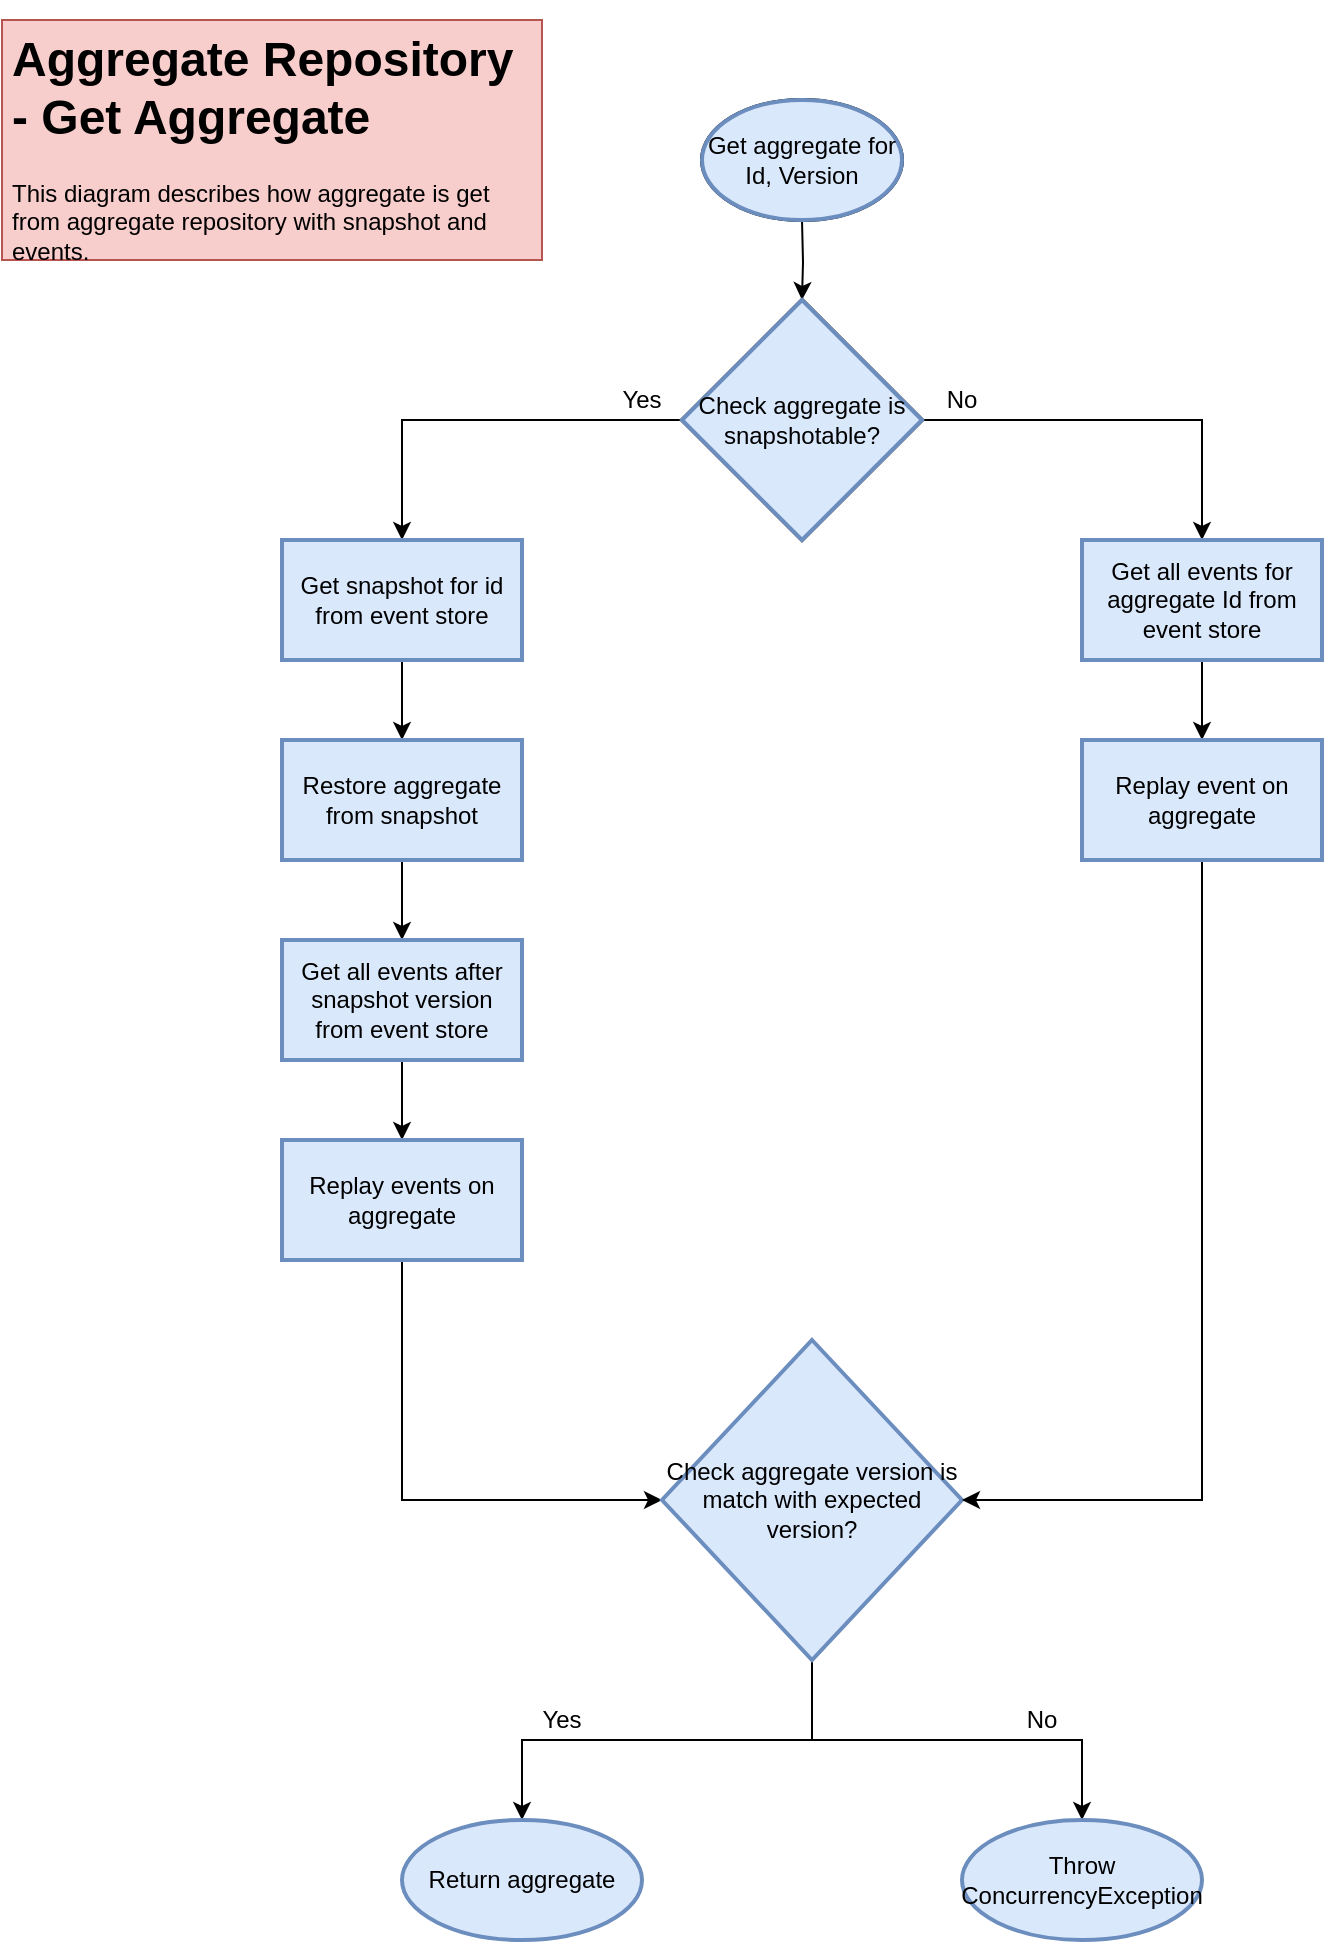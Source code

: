 <mxfile version="14.6.13" type="device"><diagram id="hOdjldtQSjcUY8yXmV87" name="Page-1"><mxGraphModel dx="852" dy="494" grid="1" gridSize="10" guides="1" tooltips="1" connect="1" arrows="1" fold="1" page="1" pageScale="1" pageWidth="850" pageHeight="1100" math="0" shadow="0"><root><mxCell id="0"/><mxCell id="1" parent="0"/><mxCell id="mGv8WOCKL0fJO1yXTXAg-24" value="" style="edgeStyle=orthogonalEdgeStyle;rounded=0;orthogonalLoop=1;jettySize=auto;html=1;" edge="1" parent="1" target="mGv8WOCKL0fJO1yXTXAg-17"><mxGeometry relative="1" as="geometry"><mxPoint x="420" y="120" as="sourcePoint"/></mxGeometry></mxCell><mxCell id="mGv8WOCKL0fJO1yXTXAg-19" value="" style="edgeStyle=orthogonalEdgeStyle;rounded=0;orthogonalLoop=1;jettySize=auto;html=1;" edge="1" parent="1" source="mGv8WOCKL0fJO1yXTXAg-17" target="mGv8WOCKL0fJO1yXTXAg-18"><mxGeometry relative="1" as="geometry"><Array as="points"><mxPoint x="220" y="220"/></Array></mxGeometry></mxCell><mxCell id="mGv8WOCKL0fJO1yXTXAg-32" value="" style="edgeStyle=orthogonalEdgeStyle;rounded=0;orthogonalLoop=1;jettySize=auto;html=1;" edge="1" parent="1" source="mGv8WOCKL0fJO1yXTXAg-17" target="mGv8WOCKL0fJO1yXTXAg-31"><mxGeometry relative="1" as="geometry"><Array as="points"><mxPoint x="620" y="220"/></Array></mxGeometry></mxCell><mxCell id="mGv8WOCKL0fJO1yXTXAg-17" value="Check aggregate is snapshotable?" style="strokeWidth=2;html=1;shape=mxgraph.flowchart.decision;whiteSpace=wrap;" vertex="1" parent="1"><mxGeometry x="360" y="160" width="120" height="120" as="geometry"/></mxCell><mxCell id="mGv8WOCKL0fJO1yXTXAg-21" value="" style="edgeStyle=orthogonalEdgeStyle;rounded=0;orthogonalLoop=1;jettySize=auto;html=1;" edge="1" parent="1" source="mGv8WOCKL0fJO1yXTXAg-18" target="mGv8WOCKL0fJO1yXTXAg-20"><mxGeometry relative="1" as="geometry"/></mxCell><mxCell id="mGv8WOCKL0fJO1yXTXAg-18" value="Get snapshot for id from event store" style="whiteSpace=wrap;html=1;strokeWidth=2;" vertex="1" parent="1"><mxGeometry x="160" y="280" width="120" height="60" as="geometry"/></mxCell><mxCell id="mGv8WOCKL0fJO1yXTXAg-23" value="" style="edgeStyle=orthogonalEdgeStyle;rounded=0;orthogonalLoop=1;jettySize=auto;html=1;" edge="1" parent="1" source="mGv8WOCKL0fJO1yXTXAg-20" target="mGv8WOCKL0fJO1yXTXAg-22"><mxGeometry relative="1" as="geometry"/></mxCell><mxCell id="mGv8WOCKL0fJO1yXTXAg-20" value="Restore aggregate from snapshot" style="whiteSpace=wrap;html=1;strokeWidth=2;" vertex="1" parent="1"><mxGeometry x="160" y="380" width="120" height="60" as="geometry"/></mxCell><mxCell id="mGv8WOCKL0fJO1yXTXAg-26" value="" style="edgeStyle=orthogonalEdgeStyle;rounded=0;orthogonalLoop=1;jettySize=auto;html=1;" edge="1" parent="1" source="mGv8WOCKL0fJO1yXTXAg-22" target="mGv8WOCKL0fJO1yXTXAg-25"><mxGeometry relative="1" as="geometry"/></mxCell><mxCell id="mGv8WOCKL0fJO1yXTXAg-22" value="Get all events after snapshot version from event store" style="whiteSpace=wrap;html=1;strokeWidth=2;" vertex="1" parent="1"><mxGeometry x="160" y="480" width="120" height="60" as="geometry"/></mxCell><mxCell id="mGv8WOCKL0fJO1yXTXAg-30" value="" style="edgeStyle=orthogonalEdgeStyle;rounded=0;orthogonalLoop=1;jettySize=auto;html=1;entryX=0;entryY=0.5;entryDx=0;entryDy=0;exitX=0.5;exitY=1;exitDx=0;exitDy=0;" edge="1" parent="1" source="mGv8WOCKL0fJO1yXTXAg-25" target="mGv8WOCKL0fJO1yXTXAg-29"><mxGeometry relative="1" as="geometry"/></mxCell><mxCell id="mGv8WOCKL0fJO1yXTXAg-25" value="Replay events on aggregate" style="whiteSpace=wrap;html=1;strokeWidth=2;fillColor=#dae8fc;strokeColor=#6c8ebf;" vertex="1" parent="1"><mxGeometry x="160" y="580" width="120" height="60" as="geometry"/></mxCell><mxCell id="mGv8WOCKL0fJO1yXTXAg-37" value="" style="edgeStyle=orthogonalEdgeStyle;rounded=0;orthogonalLoop=1;jettySize=auto;html=1;exitX=0.5;exitY=1;exitDx=0;exitDy=0;" edge="1" parent="1" source="mGv8WOCKL0fJO1yXTXAg-29" target="mGv8WOCKL0fJO1yXTXAg-36"><mxGeometry relative="1" as="geometry"/></mxCell><mxCell id="mGv8WOCKL0fJO1yXTXAg-42" style="edgeStyle=orthogonalEdgeStyle;rounded=0;orthogonalLoop=1;jettySize=auto;html=1;entryX=0.5;entryY=0;entryDx=0;entryDy=0;" edge="1" parent="1" source="mGv8WOCKL0fJO1yXTXAg-29" target="mGv8WOCKL0fJO1yXTXAg-45"><mxGeometry relative="1" as="geometry"><mxPoint x="570" y="900" as="targetPoint"/><Array as="points"><mxPoint x="425" y="880"/><mxPoint x="560" y="880"/></Array></mxGeometry></mxCell><mxCell id="mGv8WOCKL0fJO1yXTXAg-29" value="&lt;span&gt;Check aggregate version is match with expected version?&lt;/span&gt;" style="rhombus;whiteSpace=wrap;html=1;strokeWidth=2;fillColor=#dae8fc;strokeColor=#6c8ebf;" vertex="1" parent="1"><mxGeometry x="350" y="680" width="150" height="160" as="geometry"/></mxCell><mxCell id="mGv8WOCKL0fJO1yXTXAg-34" value="" style="edgeStyle=orthogonalEdgeStyle;rounded=0;orthogonalLoop=1;jettySize=auto;html=1;" edge="1" parent="1" source="mGv8WOCKL0fJO1yXTXAg-31" target="mGv8WOCKL0fJO1yXTXAg-33"><mxGeometry relative="1" as="geometry"/></mxCell><mxCell id="mGv8WOCKL0fJO1yXTXAg-31" value="Get all events for aggregate Id from event store" style="whiteSpace=wrap;html=1;strokeWidth=2;" vertex="1" parent="1"><mxGeometry x="560" y="280" width="120" height="60" as="geometry"/></mxCell><mxCell id="mGv8WOCKL0fJO1yXTXAg-35" style="edgeStyle=orthogonalEdgeStyle;rounded=0;orthogonalLoop=1;jettySize=auto;html=1;entryX=1;entryY=0.5;entryDx=0;entryDy=0;exitX=0.5;exitY=1;exitDx=0;exitDy=0;" edge="1" parent="1" source="mGv8WOCKL0fJO1yXTXAg-33" target="mGv8WOCKL0fJO1yXTXAg-29"><mxGeometry relative="1" as="geometry"/></mxCell><mxCell id="mGv8WOCKL0fJO1yXTXAg-33" value="Replay event on aggregate" style="whiteSpace=wrap;html=1;strokeWidth=2;" vertex="1" parent="1"><mxGeometry x="560" y="380" width="120" height="60" as="geometry"/></mxCell><mxCell id="mGv8WOCKL0fJO1yXTXAg-36" value="Return aggregate" style="ellipse;whiteSpace=wrap;html=1;strokeWidth=2;fillColor=#dae8fc;strokeColor=#6c8ebf;" vertex="1" parent="1"><mxGeometry x="220" y="920" width="120" height="60" as="geometry"/></mxCell><mxCell id="mGv8WOCKL0fJO1yXTXAg-38" value="Yes" style="text;html=1;strokeColor=none;fillColor=none;align=center;verticalAlign=middle;whiteSpace=wrap;rounded=0;" vertex="1" parent="1"><mxGeometry x="320" y="200" width="40" height="20" as="geometry"/></mxCell><mxCell id="mGv8WOCKL0fJO1yXTXAg-39" value="No" style="text;html=1;strokeColor=none;fillColor=none;align=center;verticalAlign=middle;whiteSpace=wrap;rounded=0;" vertex="1" parent="1"><mxGeometry x="480" y="200" width="40" height="20" as="geometry"/></mxCell><mxCell id="mGv8WOCKL0fJO1yXTXAg-41" value="Yes" style="text;html=1;strokeColor=none;fillColor=none;align=center;verticalAlign=middle;whiteSpace=wrap;rounded=0;" vertex="1" parent="1"><mxGeometry x="280" y="860" width="40" height="20" as="geometry"/></mxCell><mxCell id="mGv8WOCKL0fJO1yXTXAg-44" value="No" style="text;html=1;strokeColor=none;fillColor=none;align=center;verticalAlign=middle;whiteSpace=wrap;rounded=0;" vertex="1" parent="1"><mxGeometry x="520" y="860" width="40" height="20" as="geometry"/></mxCell><mxCell id="mGv8WOCKL0fJO1yXTXAg-45" value="Throw ConcurrencyException" style="ellipse;whiteSpace=wrap;html=1;strokeWidth=2;fillColor=#dae8fc;strokeColor=#6c8ebf;" vertex="1" parent="1"><mxGeometry x="500" y="920" width="120" height="60" as="geometry"/></mxCell><mxCell id="mGv8WOCKL0fJO1yXTXAg-48" value="&lt;span&gt;Get aggregate for Id, Version&lt;/span&gt;" style="strokeWidth=2;html=1;shape=mxgraph.flowchart.start_1;whiteSpace=wrap;" vertex="1" parent="1"><mxGeometry x="370" y="60" width="100" height="60" as="geometry"/></mxCell><mxCell id="mGv8WOCKL0fJO1yXTXAg-49" value="&lt;h1&gt;Aggregate Repository - Get Aggregate&lt;/h1&gt;&lt;p&gt;This diagram describes how aggregate is get from aggregate repository with snapshot and events.&lt;/p&gt;" style="text;html=1;strokeColor=#b85450;fillColor=#f8cecc;spacing=5;spacingTop=-20;whiteSpace=wrap;overflow=hidden;rounded=0;" vertex="1" parent="1"><mxGeometry x="20" y="20" width="270" height="120" as="geometry"/></mxCell><mxCell id="mGv8WOCKL0fJO1yXTXAg-57" value="&lt;span&gt;Get aggregate for Id, Version&lt;/span&gt;" style="strokeWidth=2;html=1;shape=mxgraph.flowchart.start_1;whiteSpace=wrap;fillColor=#dae8fc;strokeColor=#6c8ebf;" vertex="1" parent="1"><mxGeometry x="370" y="60" width="100" height="60" as="geometry"/></mxCell><mxCell id="mGv8WOCKL0fJO1yXTXAg-58" value="Check aggregate is snapshotable?" style="strokeWidth=2;html=1;shape=mxgraph.flowchart.decision;whiteSpace=wrap;fillColor=#dae8fc;strokeColor=#6c8ebf;" vertex="1" parent="1"><mxGeometry x="360" y="160" width="120" height="120" as="geometry"/></mxCell><mxCell id="mGv8WOCKL0fJO1yXTXAg-59" value="Get snapshot for id from event store" style="whiteSpace=wrap;html=1;strokeWidth=2;fillColor=#dae8fc;strokeColor=#6c8ebf;" vertex="1" parent="1"><mxGeometry x="160" y="280" width="120" height="60" as="geometry"/></mxCell><mxCell id="mGv8WOCKL0fJO1yXTXAg-60" value="Get all events for aggregate Id from event store" style="whiteSpace=wrap;html=1;strokeWidth=2;fillColor=#dae8fc;strokeColor=#6c8ebf;" vertex="1" parent="1"><mxGeometry x="560" y="280" width="120" height="60" as="geometry"/></mxCell><mxCell id="mGv8WOCKL0fJO1yXTXAg-61" value="Replay event on aggregate" style="whiteSpace=wrap;html=1;strokeWidth=2;fillColor=#dae8fc;strokeColor=#6c8ebf;" vertex="1" parent="1"><mxGeometry x="560" y="380" width="120" height="60" as="geometry"/></mxCell><mxCell id="mGv8WOCKL0fJO1yXTXAg-62" value="Restore aggregate from snapshot" style="whiteSpace=wrap;html=1;strokeWidth=2;fillColor=#dae8fc;strokeColor=#6c8ebf;" vertex="1" parent="1"><mxGeometry x="160" y="380" width="120" height="60" as="geometry"/></mxCell><mxCell id="mGv8WOCKL0fJO1yXTXAg-63" value="Get all events after snapshot version from event store" style="whiteSpace=wrap;html=1;strokeWidth=2;fillColor=#dae8fc;strokeColor=#6c8ebf;" vertex="1" parent="1"><mxGeometry x="160" y="480" width="120" height="60" as="geometry"/></mxCell></root></mxGraphModel></diagram></mxfile>